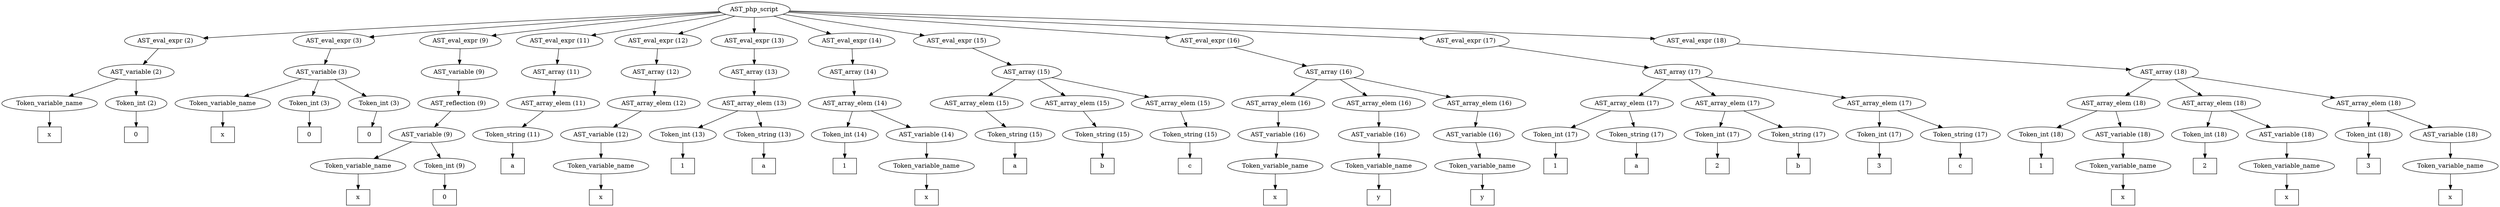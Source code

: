 /*
 * AST in dot format generated by phc -- the PHP compiler
 */

digraph AST {
node_0 [label="AST_php_script"];
node_1 [label="AST_eval_expr (2)"];
node_2 [label="AST_variable (2)"];
node_3 [label="Token_variable_name"];
node_4 [label="x", shape=box]
node_3 -> node_4;
node_5 [label="Token_int (2)"];
node_6 [label="0", shape=box]
node_5 -> node_6;
node_2 -> node_5;
node_2 -> node_3;
node_1 -> node_2;
node_7 [label="AST_eval_expr (3)"];
node_8 [label="AST_variable (3)"];
node_9 [label="Token_variable_name"];
node_10 [label="x", shape=box]
node_9 -> node_10;
node_11 [label="Token_int (3)"];
node_12 [label="0", shape=box]
node_11 -> node_12;
node_13 [label="Token_int (3)"];
node_14 [label="0", shape=box]
node_13 -> node_14;
node_8 -> node_13;
node_8 -> node_11;
node_8 -> node_9;
node_7 -> node_8;
node_15 [label="AST_eval_expr (9)"];
node_16 [label="AST_variable (9)"];
node_17 [label="AST_reflection (9)"];
node_18 [label="AST_variable (9)"];
node_19 [label="Token_variable_name"];
node_20 [label="x", shape=box]
node_19 -> node_20;
node_21 [label="Token_int (9)"];
node_22 [label="0", shape=box]
node_21 -> node_22;
node_18 -> node_21;
node_18 -> node_19;
node_17 -> node_18;
node_16 -> node_17;
node_15 -> node_16;
node_23 [label="AST_eval_expr (11)"];
node_24 [label="AST_array (11)"];
node_25 [label="AST_array_elem (11)"];
node_26 [label="Token_string (11)"];
node_27 [label="a", shape=box]
node_26 -> node_27;
node_25 -> node_26;
node_24 -> node_25;
node_23 -> node_24;
node_28 [label="AST_eval_expr (12)"];
node_29 [label="AST_array (12)"];
node_30 [label="AST_array_elem (12)"];
node_31 [label="AST_variable (12)"];
node_32 [label="Token_variable_name"];
node_33 [label="x", shape=box]
node_32 -> node_33;
node_31 -> node_32;
node_30 -> node_31;
node_29 -> node_30;
node_28 -> node_29;
node_34 [label="AST_eval_expr (13)"];
node_35 [label="AST_array (13)"];
node_36 [label="AST_array_elem (13)"];
node_37 [label="Token_int (13)"];
node_38 [label="1", shape=box]
node_37 -> node_38;
node_39 [label="Token_string (13)"];
node_40 [label="a", shape=box]
node_39 -> node_40;
node_36 -> node_39;
node_36 -> node_37;
node_35 -> node_36;
node_34 -> node_35;
node_41 [label="AST_eval_expr (14)"];
node_42 [label="AST_array (14)"];
node_43 [label="AST_array_elem (14)"];
node_44 [label="Token_int (14)"];
node_45 [label="1", shape=box]
node_44 -> node_45;
node_46 [label="AST_variable (14)"];
node_47 [label="Token_variable_name"];
node_48 [label="x", shape=box]
node_47 -> node_48;
node_46 -> node_47;
node_43 -> node_46;
node_43 -> node_44;
node_42 -> node_43;
node_41 -> node_42;
node_49 [label="AST_eval_expr (15)"];
node_50 [label="AST_array (15)"];
node_51 [label="AST_array_elem (15)"];
node_52 [label="Token_string (15)"];
node_53 [label="a", shape=box]
node_52 -> node_53;
node_51 -> node_52;
node_54 [label="AST_array_elem (15)"];
node_55 [label="Token_string (15)"];
node_56 [label="b", shape=box]
node_55 -> node_56;
node_54 -> node_55;
node_57 [label="AST_array_elem (15)"];
node_58 [label="Token_string (15)"];
node_59 [label="c", shape=box]
node_58 -> node_59;
node_57 -> node_58;
node_50 -> node_57;
node_50 -> node_54;
node_50 -> node_51;
node_49 -> node_50;
node_60 [label="AST_eval_expr (16)"];
node_61 [label="AST_array (16)"];
node_62 [label="AST_array_elem (16)"];
node_63 [label="AST_variable (16)"];
node_64 [label="Token_variable_name"];
node_65 [label="x", shape=box]
node_64 -> node_65;
node_63 -> node_64;
node_62 -> node_63;
node_66 [label="AST_array_elem (16)"];
node_67 [label="AST_variable (16)"];
node_68 [label="Token_variable_name"];
node_69 [label="y", shape=box]
node_68 -> node_69;
node_67 -> node_68;
node_66 -> node_67;
node_70 [label="AST_array_elem (16)"];
node_71 [label="AST_variable (16)"];
node_72 [label="Token_variable_name"];
node_73 [label="y", shape=box]
node_72 -> node_73;
node_71 -> node_72;
node_70 -> node_71;
node_61 -> node_70;
node_61 -> node_66;
node_61 -> node_62;
node_60 -> node_61;
node_74 [label="AST_eval_expr (17)"];
node_75 [label="AST_array (17)"];
node_76 [label="AST_array_elem (17)"];
node_77 [label="Token_int (17)"];
node_78 [label="1", shape=box]
node_77 -> node_78;
node_79 [label="Token_string (17)"];
node_80 [label="a", shape=box]
node_79 -> node_80;
node_76 -> node_79;
node_76 -> node_77;
node_81 [label="AST_array_elem (17)"];
node_82 [label="Token_int (17)"];
node_83 [label="2", shape=box]
node_82 -> node_83;
node_84 [label="Token_string (17)"];
node_85 [label="b", shape=box]
node_84 -> node_85;
node_81 -> node_84;
node_81 -> node_82;
node_86 [label="AST_array_elem (17)"];
node_87 [label="Token_int (17)"];
node_88 [label="3", shape=box]
node_87 -> node_88;
node_89 [label="Token_string (17)"];
node_90 [label="c", shape=box]
node_89 -> node_90;
node_86 -> node_89;
node_86 -> node_87;
node_75 -> node_86;
node_75 -> node_81;
node_75 -> node_76;
node_74 -> node_75;
node_91 [label="AST_eval_expr (18)"];
node_92 [label="AST_array (18)"];
node_93 [label="AST_array_elem (18)"];
node_94 [label="Token_int (18)"];
node_95 [label="1", shape=box]
node_94 -> node_95;
node_96 [label="AST_variable (18)"];
node_97 [label="Token_variable_name"];
node_98 [label="x", shape=box]
node_97 -> node_98;
node_96 -> node_97;
node_93 -> node_96;
node_93 -> node_94;
node_99 [label="AST_array_elem (18)"];
node_100 [label="Token_int (18)"];
node_101 [label="2", shape=box]
node_100 -> node_101;
node_102 [label="AST_variable (18)"];
node_103 [label="Token_variable_name"];
node_104 [label="x", shape=box]
node_103 -> node_104;
node_102 -> node_103;
node_99 -> node_102;
node_99 -> node_100;
node_105 [label="AST_array_elem (18)"];
node_106 [label="Token_int (18)"];
node_107 [label="3", shape=box]
node_106 -> node_107;
node_108 [label="AST_variable (18)"];
node_109 [label="Token_variable_name"];
node_110 [label="x", shape=box]
node_109 -> node_110;
node_108 -> node_109;
node_105 -> node_108;
node_105 -> node_106;
node_92 -> node_105;
node_92 -> node_99;
node_92 -> node_93;
node_91 -> node_92;
node_0 -> node_91;
node_0 -> node_74;
node_0 -> node_60;
node_0 -> node_49;
node_0 -> node_41;
node_0 -> node_34;
node_0 -> node_28;
node_0 -> node_23;
node_0 -> node_15;
node_0 -> node_7;
node_0 -> node_1;
}
